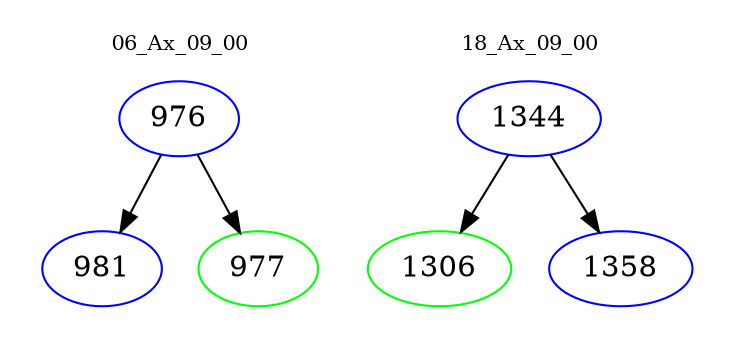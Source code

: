digraph{
subgraph cluster_0 {
color = white
label = "06_Ax_09_00";
fontsize=10;
T0_976 [label="976", color="blue"]
T0_976 -> T0_981 [color="black"]
T0_981 [label="981", color="blue"]
T0_976 -> T0_977 [color="black"]
T0_977 [label="977", color="green"]
}
subgraph cluster_1 {
color = white
label = "18_Ax_09_00";
fontsize=10;
T1_1344 [label="1344", color="blue"]
T1_1344 -> T1_1306 [color="black"]
T1_1306 [label="1306", color="green"]
T1_1344 -> T1_1358 [color="black"]
T1_1358 [label="1358", color="blue"]
}
}

